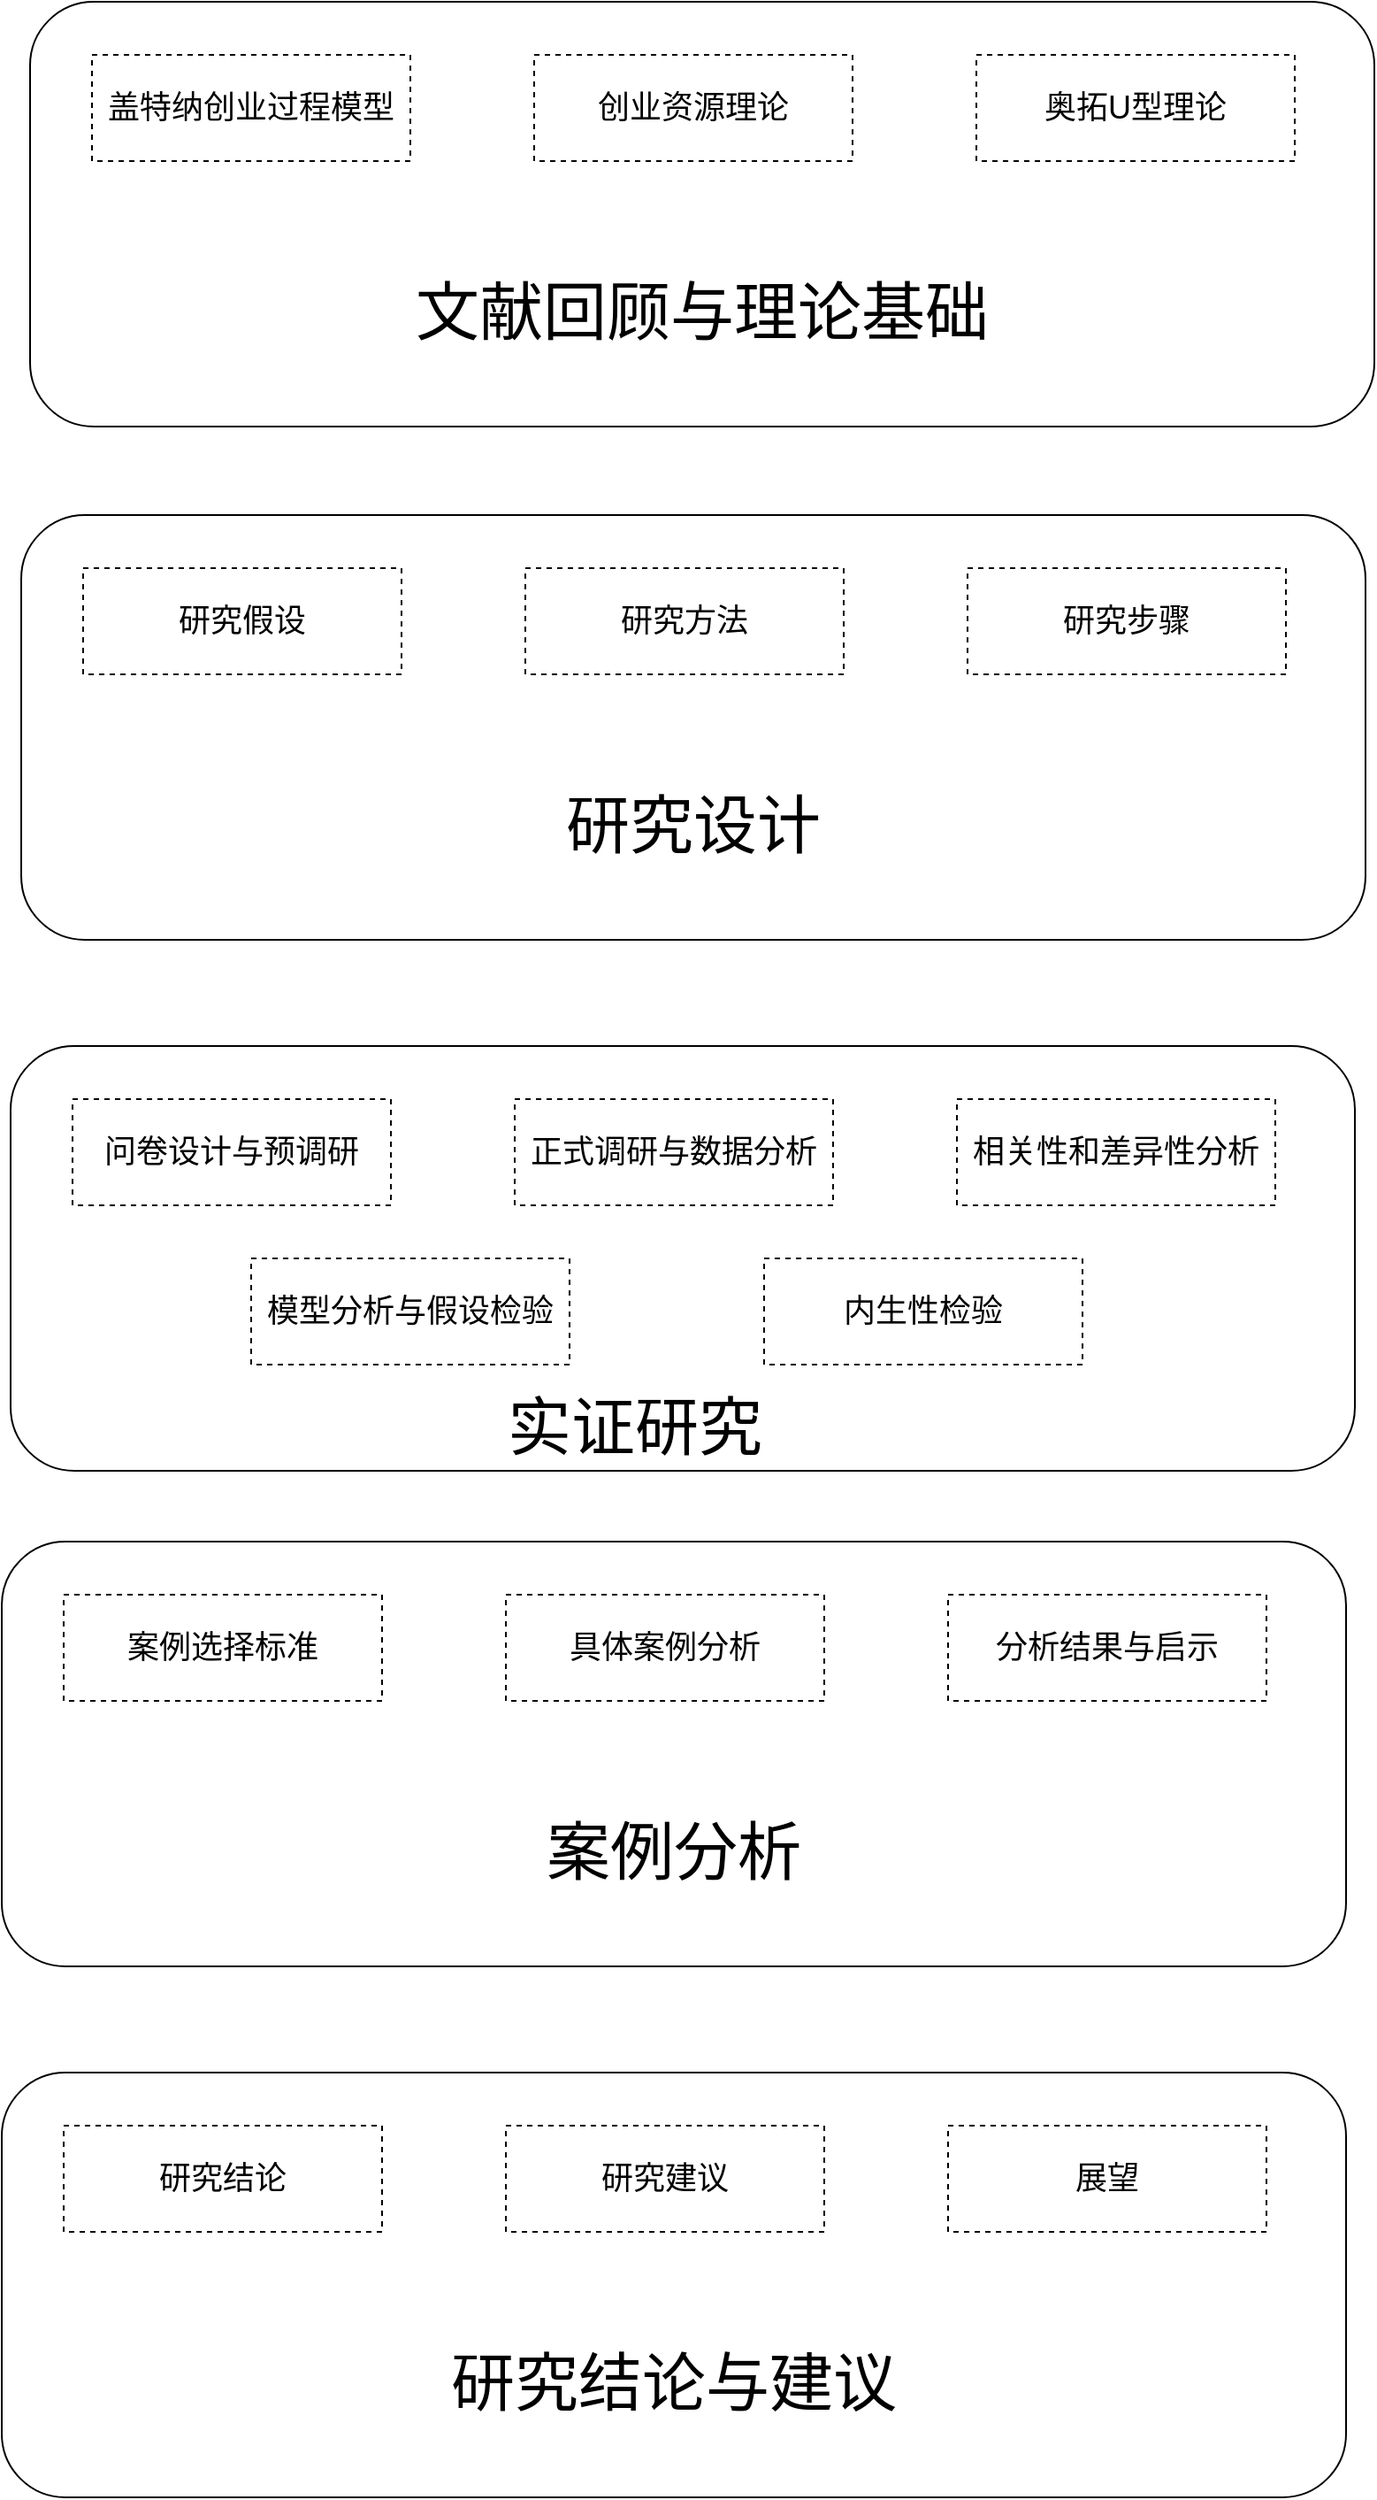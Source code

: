 <mxfile version="24.8.6">
  <diagram name="第 1 页" id="8NKi3SfBUs7mlNDmreAB">
    <mxGraphModel dx="2385" dy="1415" grid="1" gridSize="10" guides="1" tooltips="1" connect="1" arrows="1" fold="1" page="1" pageScale="1" pageWidth="827" pageHeight="1169" math="0" shadow="0">
      <root>
        <mxCell id="0" />
        <mxCell id="1" parent="0" />
        <mxCell id="IHcVftLQc6fiappHIX8x-2" value="" style="rounded=1;whiteSpace=wrap;html=1;" vertex="1" parent="1">
          <mxGeometry x="45" y="30" width="760" height="240" as="geometry" />
        </mxCell>
        <mxCell id="IHcVftLQc6fiappHIX8x-7" value="&lt;font style=&quot;font-size: 18px;&quot;&gt;盖特纳创业过程模型&lt;/font&gt;" style="rounded=0;whiteSpace=wrap;html=1;dashed=1;" vertex="1" parent="1">
          <mxGeometry x="80" y="60" width="180" height="60" as="geometry" />
        </mxCell>
        <mxCell id="IHcVftLQc6fiappHIX8x-8" value="&lt;span style=&quot;font-size: 18px;&quot;&gt;创业资源理论&lt;/span&gt;" style="rounded=0;whiteSpace=wrap;html=1;dashed=1;" vertex="1" parent="1">
          <mxGeometry x="330" y="60" width="180" height="60" as="geometry" />
        </mxCell>
        <mxCell id="IHcVftLQc6fiappHIX8x-9" value="&lt;font style=&quot;font-size: 18px;&quot;&gt;奥拓U型理论&lt;/font&gt;" style="rounded=0;whiteSpace=wrap;html=1;dashed=1;" vertex="1" parent="1">
          <mxGeometry x="580" y="60" width="180" height="60" as="geometry" />
        </mxCell>
        <mxCell id="IHcVftLQc6fiappHIX8x-12" value="&lt;font style=&quot;font-size: 36px;&quot;&gt;文献回顾与理论基础&lt;/font&gt;" style="text;html=1;align=center;verticalAlign=middle;whiteSpace=wrap;rounded=0;" vertex="1" parent="1">
          <mxGeometry x="232" y="170" width="386" height="70" as="geometry" />
        </mxCell>
        <mxCell id="IHcVftLQc6fiappHIX8x-13" value="" style="rounded=1;whiteSpace=wrap;html=1;" vertex="1" parent="1">
          <mxGeometry x="40" y="320" width="760" height="240" as="geometry" />
        </mxCell>
        <mxCell id="IHcVftLQc6fiappHIX8x-14" value="&lt;font style=&quot;font-size: 18px;&quot;&gt;研究假设&lt;/font&gt;" style="rounded=0;whiteSpace=wrap;html=1;dashed=1;" vertex="1" parent="1">
          <mxGeometry x="75" y="350" width="180" height="60" as="geometry" />
        </mxCell>
        <mxCell id="IHcVftLQc6fiappHIX8x-15" value="&lt;span style=&quot;font-size: 18px;&quot;&gt;研究方法&lt;/span&gt;" style="rounded=0;whiteSpace=wrap;html=1;dashed=1;" vertex="1" parent="1">
          <mxGeometry x="325" y="350" width="180" height="60" as="geometry" />
        </mxCell>
        <mxCell id="IHcVftLQc6fiappHIX8x-16" value="&lt;span style=&quot;font-size: 18px;&quot;&gt;研究步骤&lt;/span&gt;" style="rounded=0;whiteSpace=wrap;html=1;dashed=1;" vertex="1" parent="1">
          <mxGeometry x="575" y="350" width="180" height="60" as="geometry" />
        </mxCell>
        <mxCell id="IHcVftLQc6fiappHIX8x-17" value="&lt;span style=&quot;font-size: 36px;&quot;&gt;研究设计&lt;/span&gt;" style="text;html=1;align=center;verticalAlign=middle;whiteSpace=wrap;rounded=0;" vertex="1" parent="1">
          <mxGeometry x="227" y="460" width="386" height="70" as="geometry" />
        </mxCell>
        <mxCell id="IHcVftLQc6fiappHIX8x-18" value="" style="rounded=1;whiteSpace=wrap;html=1;" vertex="1" parent="1">
          <mxGeometry x="34" y="620" width="760" height="240" as="geometry" />
        </mxCell>
        <mxCell id="IHcVftLQc6fiappHIX8x-19" value="&lt;span style=&quot;font-size: 18px;&quot;&gt;问卷设计与预调研&lt;/span&gt;" style="rounded=0;whiteSpace=wrap;html=1;dashed=1;" vertex="1" parent="1">
          <mxGeometry x="69" y="650" width="180" height="60" as="geometry" />
        </mxCell>
        <mxCell id="IHcVftLQc6fiappHIX8x-20" value="&lt;span style=&quot;font-size: 18px;&quot;&gt;正式调研与数据分析&lt;/span&gt;" style="rounded=0;whiteSpace=wrap;html=1;dashed=1;" vertex="1" parent="1">
          <mxGeometry x="319" y="650" width="180" height="60" as="geometry" />
        </mxCell>
        <mxCell id="IHcVftLQc6fiappHIX8x-21" value="&lt;span style=&quot;font-size: 18px;&quot;&gt;相关性和差异性分析&lt;/span&gt;" style="rounded=0;whiteSpace=wrap;html=1;dashed=1;" vertex="1" parent="1">
          <mxGeometry x="569" y="650" width="180" height="60" as="geometry" />
        </mxCell>
        <mxCell id="IHcVftLQc6fiappHIX8x-22" value="&lt;span style=&quot;font-size: 36px;&quot;&gt;实证研究&lt;/span&gt;" style="text;html=1;align=center;verticalAlign=middle;whiteSpace=wrap;rounded=0;" vertex="1" parent="1">
          <mxGeometry x="194" y="800" width="386" height="70" as="geometry" />
        </mxCell>
        <mxCell id="IHcVftLQc6fiappHIX8x-23" value="&lt;span style=&quot;font-size: 18px;&quot;&gt;模型分析与假设检验&lt;/span&gt;" style="rounded=0;whiteSpace=wrap;html=1;dashed=1;" vertex="1" parent="1">
          <mxGeometry x="170" y="740" width="180" height="60" as="geometry" />
        </mxCell>
        <mxCell id="IHcVftLQc6fiappHIX8x-24" value="&lt;span style=&quot;font-size: 18px;&quot;&gt;内生性检验&lt;/span&gt;" style="rounded=0;whiteSpace=wrap;html=1;dashed=1;" vertex="1" parent="1">
          <mxGeometry x="460" y="740" width="180" height="60" as="geometry" />
        </mxCell>
        <mxCell id="IHcVftLQc6fiappHIX8x-25" value="" style="rounded=1;whiteSpace=wrap;html=1;" vertex="1" parent="1">
          <mxGeometry x="29" y="900" width="760" height="240" as="geometry" />
        </mxCell>
        <mxCell id="IHcVftLQc6fiappHIX8x-26" value="&lt;span style=&quot;font-size: 18px;&quot;&gt;案例选择标准&lt;/span&gt;" style="rounded=0;whiteSpace=wrap;html=1;dashed=1;" vertex="1" parent="1">
          <mxGeometry x="64" y="930" width="180" height="60" as="geometry" />
        </mxCell>
        <mxCell id="IHcVftLQc6fiappHIX8x-27" value="&lt;span style=&quot;font-size: 18px;&quot;&gt;具体案例分析&lt;/span&gt;" style="rounded=0;whiteSpace=wrap;html=1;dashed=1;" vertex="1" parent="1">
          <mxGeometry x="314" y="930" width="180" height="60" as="geometry" />
        </mxCell>
        <mxCell id="IHcVftLQc6fiappHIX8x-28" value="&lt;span style=&quot;font-size: 18px;&quot;&gt;分析结果与启示&lt;/span&gt;" style="rounded=0;whiteSpace=wrap;html=1;dashed=1;" vertex="1" parent="1">
          <mxGeometry x="564" y="930" width="180" height="60" as="geometry" />
        </mxCell>
        <mxCell id="IHcVftLQc6fiappHIX8x-29" value="&lt;span style=&quot;font-size: 36px;&quot;&gt;案例分析&lt;/span&gt;" style="text;html=1;align=center;verticalAlign=middle;whiteSpace=wrap;rounded=0;" vertex="1" parent="1">
          <mxGeometry x="216" y="1040" width="386" height="70" as="geometry" />
        </mxCell>
        <mxCell id="IHcVftLQc6fiappHIX8x-30" value="" style="rounded=1;whiteSpace=wrap;html=1;" vertex="1" parent="1">
          <mxGeometry x="29" y="1200" width="760" height="240" as="geometry" />
        </mxCell>
        <mxCell id="IHcVftLQc6fiappHIX8x-31" value="&lt;span style=&quot;font-size: 18px;&quot;&gt;研究结论&lt;/span&gt;" style="rounded=0;whiteSpace=wrap;html=1;dashed=1;" vertex="1" parent="1">
          <mxGeometry x="64" y="1230" width="180" height="60" as="geometry" />
        </mxCell>
        <mxCell id="IHcVftLQc6fiappHIX8x-32" value="&lt;span style=&quot;font-size: 18px;&quot;&gt;研究建议&lt;/span&gt;" style="rounded=0;whiteSpace=wrap;html=1;dashed=1;" vertex="1" parent="1">
          <mxGeometry x="314" y="1230" width="180" height="60" as="geometry" />
        </mxCell>
        <mxCell id="IHcVftLQc6fiappHIX8x-33" value="&lt;span style=&quot;font-size: 18px;&quot;&gt;展望&lt;/span&gt;" style="rounded=0;whiteSpace=wrap;html=1;dashed=1;" vertex="1" parent="1">
          <mxGeometry x="564" y="1230" width="180" height="60" as="geometry" />
        </mxCell>
        <mxCell id="IHcVftLQc6fiappHIX8x-34" value="&lt;span style=&quot;font-size: 36px;&quot;&gt;研究结论与建议&lt;/span&gt;" style="text;html=1;align=center;verticalAlign=middle;whiteSpace=wrap;rounded=0;" vertex="1" parent="1">
          <mxGeometry x="216" y="1340" width="386" height="70" as="geometry" />
        </mxCell>
      </root>
    </mxGraphModel>
  </diagram>
</mxfile>
